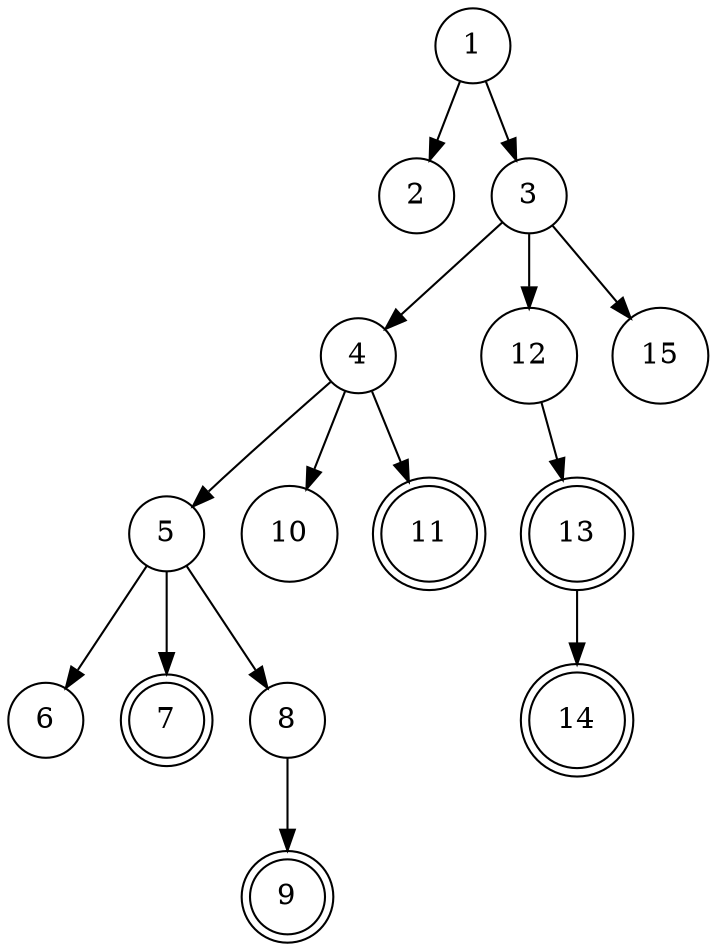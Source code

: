 digraph {
    graph [
        bgcolor = transparent,
    ]
    node [
        shape = circle,
        fillcolor = white,
        style = filled,
    ]
    1 -> 2
    1 -> 3 -> 4 -> 5 -> 6
    5 -> 7
    5 -> 8 -> 9
    4 -> 10
    4 -> 11
    3 -> 12 -> 13 -> 14
    3 -> 15
    7, 9, 11, 13, 14 [
        shape = doublecircle,
    ]
}
